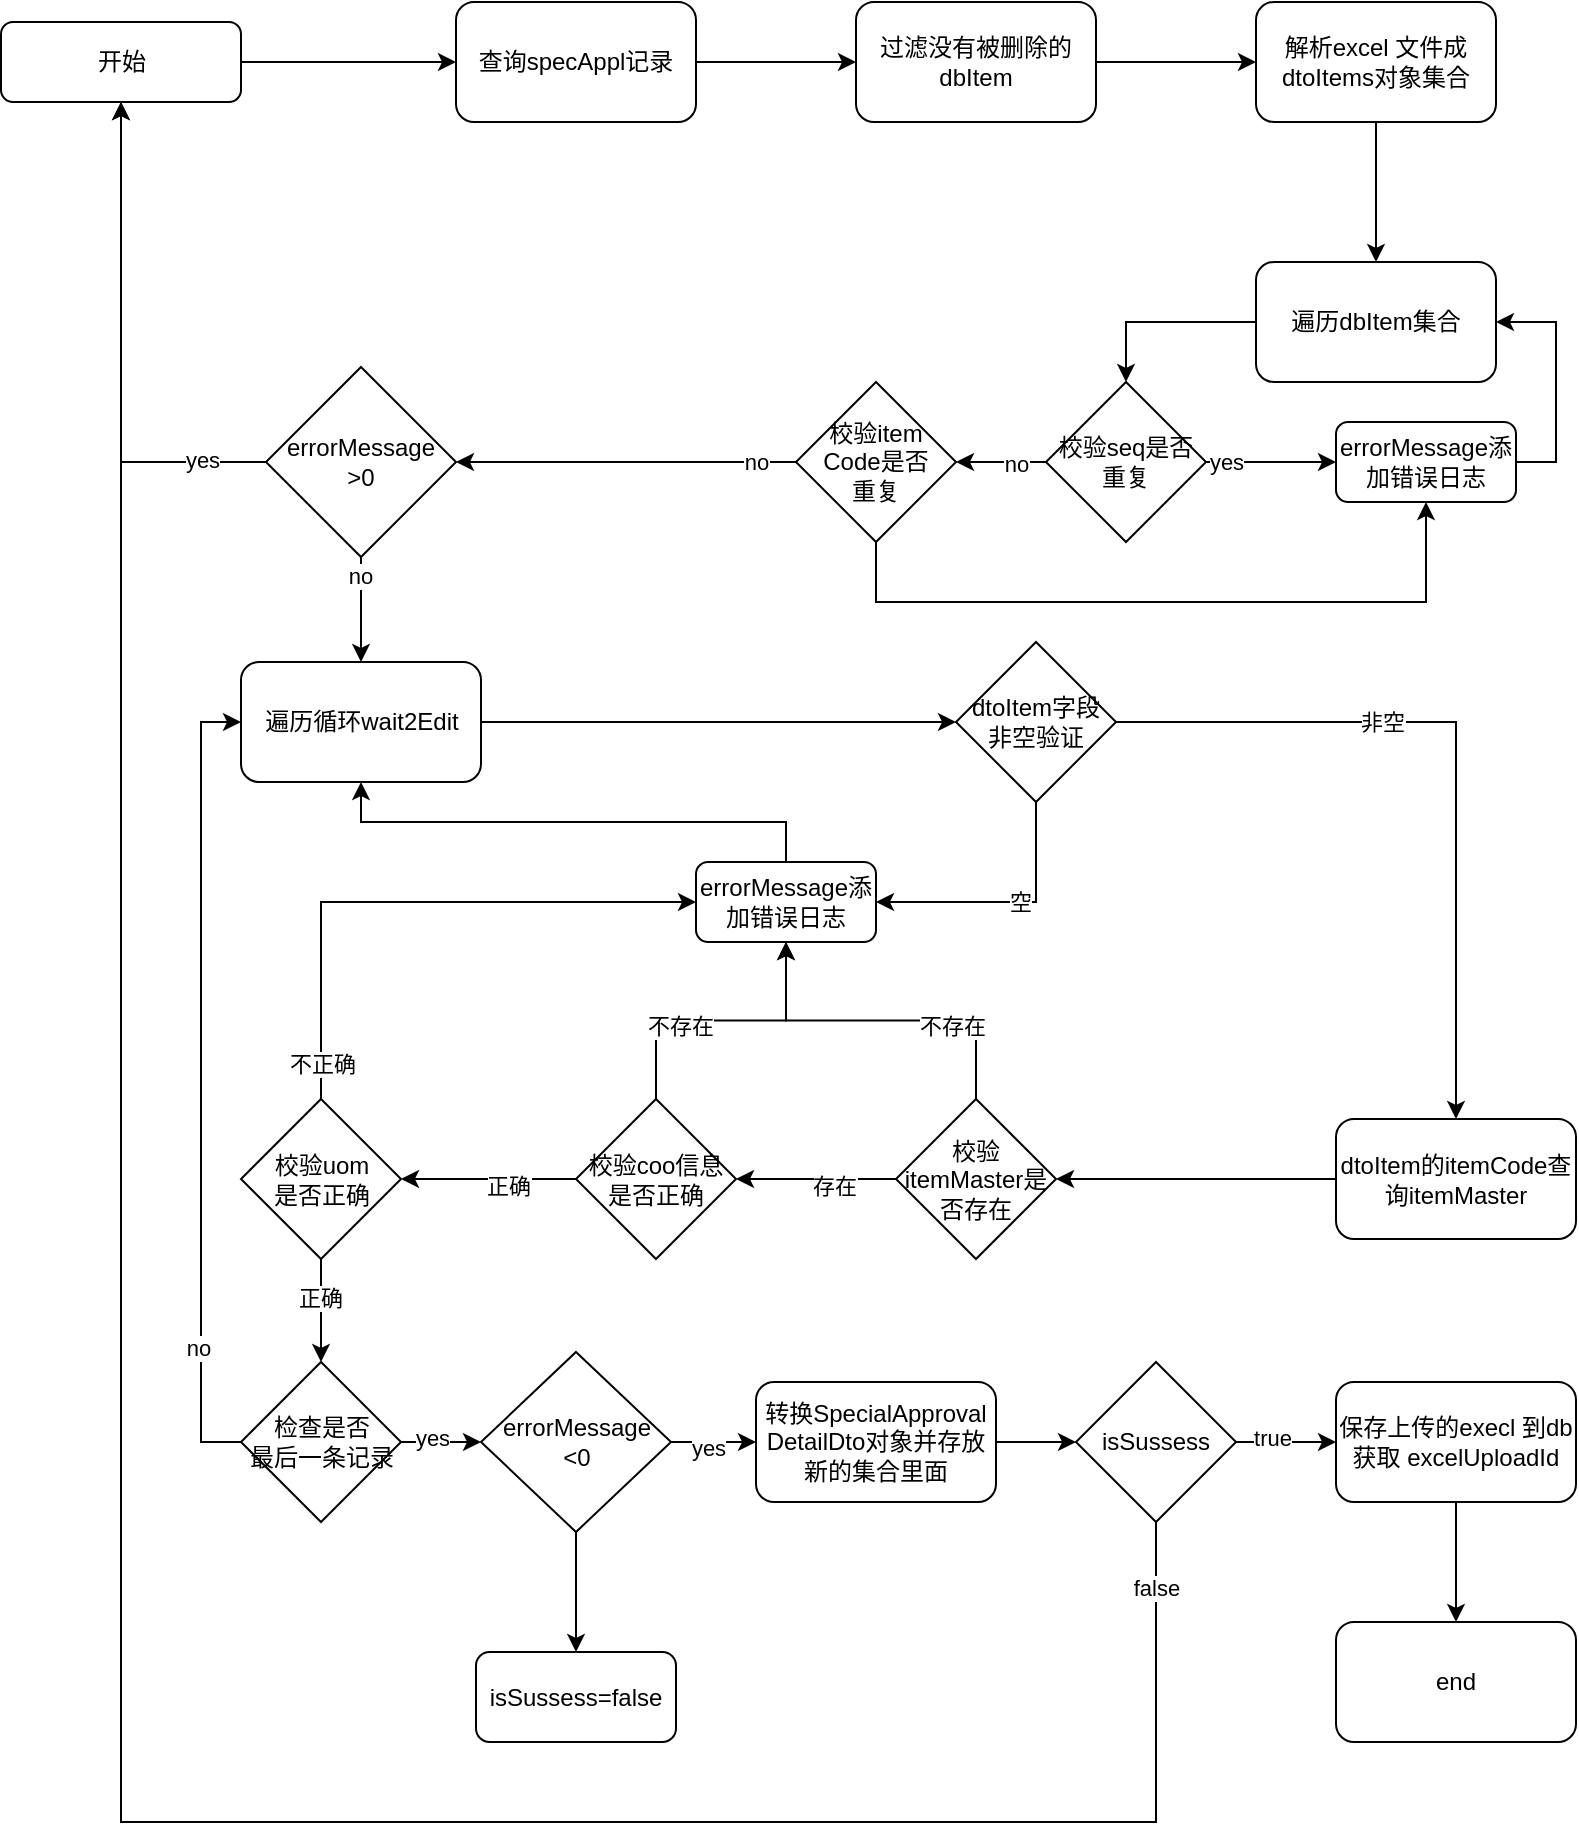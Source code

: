 <mxfile version="20.4.0" type="github">
  <diagram id="C5RBs43oDa-KdzZeNtuy" name="Page-1">
    <mxGraphModel dx="3076" dy="780" grid="1" gridSize="10" guides="1" tooltips="1" connect="1" arrows="1" fold="1" page="1" pageScale="1" pageWidth="827" pageHeight="1169" math="0" shadow="0">
      <root>
        <mxCell id="WIyWlLk6GJQsqaUBKTNV-0" />
        <mxCell id="WIyWlLk6GJQsqaUBKTNV-1" parent="WIyWlLk6GJQsqaUBKTNV-0" />
        <mxCell id="_UWJMSMbk28Q0Uw3pWes-2" value="" style="edgeStyle=orthogonalEdgeStyle;rounded=0;orthogonalLoop=1;jettySize=auto;html=1;" edge="1" parent="WIyWlLk6GJQsqaUBKTNV-1" source="_UWJMSMbk28Q0Uw3pWes-0" target="_UWJMSMbk28Q0Uw3pWes-1">
          <mxGeometry relative="1" as="geometry" />
        </mxCell>
        <mxCell id="_UWJMSMbk28Q0Uw3pWes-0" value="开始" style="rounded=1;whiteSpace=wrap;html=1;fontSize=12;glass=0;strokeWidth=1;shadow=0;" vertex="1" parent="WIyWlLk6GJQsqaUBKTNV-1">
          <mxGeometry x="-1637.5" y="30" width="120" height="40" as="geometry" />
        </mxCell>
        <mxCell id="_UWJMSMbk28Q0Uw3pWes-4" value="" style="edgeStyle=orthogonalEdgeStyle;rounded=0;orthogonalLoop=1;jettySize=auto;html=1;" edge="1" parent="WIyWlLk6GJQsqaUBKTNV-1" source="_UWJMSMbk28Q0Uw3pWes-1" target="_UWJMSMbk28Q0Uw3pWes-3">
          <mxGeometry relative="1" as="geometry" />
        </mxCell>
        <mxCell id="_UWJMSMbk28Q0Uw3pWes-1" value="查询specAppl记录" style="rounded=1;whiteSpace=wrap;html=1;glass=0;strokeWidth=1;shadow=0;" vertex="1" parent="WIyWlLk6GJQsqaUBKTNV-1">
          <mxGeometry x="-1410" y="20" width="120" height="60" as="geometry" />
        </mxCell>
        <mxCell id="_UWJMSMbk28Q0Uw3pWes-6" style="edgeStyle=orthogonalEdgeStyle;rounded=0;orthogonalLoop=1;jettySize=auto;html=1;exitX=1;exitY=0.5;exitDx=0;exitDy=0;entryX=0;entryY=0.5;entryDx=0;entryDy=0;" edge="1" parent="WIyWlLk6GJQsqaUBKTNV-1" source="_UWJMSMbk28Q0Uw3pWes-3" target="_UWJMSMbk28Q0Uw3pWes-5">
          <mxGeometry relative="1" as="geometry" />
        </mxCell>
        <mxCell id="_UWJMSMbk28Q0Uw3pWes-3" value="&lt;div&gt;过滤没有被删除的&lt;/div&gt;&lt;div&gt;dbItem&lt;br&gt;&lt;/div&gt;" style="rounded=1;whiteSpace=wrap;html=1;glass=0;strokeWidth=1;shadow=0;" vertex="1" parent="WIyWlLk6GJQsqaUBKTNV-1">
          <mxGeometry x="-1210" y="20" width="120" height="60" as="geometry" />
        </mxCell>
        <mxCell id="_UWJMSMbk28Q0Uw3pWes-8" style="edgeStyle=orthogonalEdgeStyle;rounded=0;orthogonalLoop=1;jettySize=auto;html=1;exitX=0.5;exitY=1;exitDx=0;exitDy=0;" edge="1" parent="WIyWlLk6GJQsqaUBKTNV-1" source="_UWJMSMbk28Q0Uw3pWes-5" target="_UWJMSMbk28Q0Uw3pWes-7">
          <mxGeometry relative="1" as="geometry" />
        </mxCell>
        <mxCell id="_UWJMSMbk28Q0Uw3pWes-5" value="解析excel 文件成dtoItems对象集合" style="rounded=1;whiteSpace=wrap;html=1;fontSize=12;glass=0;strokeWidth=1;shadow=0;" vertex="1" parent="WIyWlLk6GJQsqaUBKTNV-1">
          <mxGeometry x="-1010" y="20" width="120" height="60" as="geometry" />
        </mxCell>
        <mxCell id="_UWJMSMbk28Q0Uw3pWes-77" style="edgeStyle=orthogonalEdgeStyle;rounded=0;orthogonalLoop=1;jettySize=auto;html=1;exitX=0;exitY=0.5;exitDx=0;exitDy=0;entryX=0.5;entryY=0;entryDx=0;entryDy=0;" edge="1" parent="WIyWlLk6GJQsqaUBKTNV-1" source="_UWJMSMbk28Q0Uw3pWes-7" target="_UWJMSMbk28Q0Uw3pWes-9">
          <mxGeometry relative="1" as="geometry" />
        </mxCell>
        <mxCell id="_UWJMSMbk28Q0Uw3pWes-7" value="遍历dbItem集合" style="rounded=1;whiteSpace=wrap;html=1;" vertex="1" parent="WIyWlLk6GJQsqaUBKTNV-1">
          <mxGeometry x="-1010" y="150" width="120" height="60" as="geometry" />
        </mxCell>
        <mxCell id="_UWJMSMbk28Q0Uw3pWes-12" value="" style="edgeStyle=orthogonalEdgeStyle;rounded=0;orthogonalLoop=1;jettySize=auto;html=1;entryX=0;entryY=0.5;entryDx=0;entryDy=0;" edge="1" parent="WIyWlLk6GJQsqaUBKTNV-1" source="_UWJMSMbk28Q0Uw3pWes-9" target="_UWJMSMbk28Q0Uw3pWes-14">
          <mxGeometry relative="1" as="geometry">
            <mxPoint x="-700" y="310.5" as="targetPoint" />
          </mxGeometry>
        </mxCell>
        <mxCell id="_UWJMSMbk28Q0Uw3pWes-13" value="yes" style="edgeLabel;html=1;align=center;verticalAlign=middle;resizable=0;points=[];" vertex="1" connectable="0" parent="_UWJMSMbk28Q0Uw3pWes-12">
          <mxGeometry x="-0.259" y="1" relative="1" as="geometry">
            <mxPoint x="-14" y="1" as="offset" />
          </mxGeometry>
        </mxCell>
        <mxCell id="_UWJMSMbk28Q0Uw3pWes-17" style="edgeStyle=orthogonalEdgeStyle;rounded=0;orthogonalLoop=1;jettySize=auto;html=1;exitX=0;exitY=0.5;exitDx=0;exitDy=0;" edge="1" parent="WIyWlLk6GJQsqaUBKTNV-1" source="_UWJMSMbk28Q0Uw3pWes-9" target="_UWJMSMbk28Q0Uw3pWes-16">
          <mxGeometry relative="1" as="geometry" />
        </mxCell>
        <mxCell id="_UWJMSMbk28Q0Uw3pWes-18" value="no" style="edgeLabel;html=1;align=center;verticalAlign=middle;resizable=0;points=[];" vertex="1" connectable="0" parent="_UWJMSMbk28Q0Uw3pWes-17">
          <mxGeometry x="-0.329" y="1" relative="1" as="geometry">
            <mxPoint as="offset" />
          </mxGeometry>
        </mxCell>
        <mxCell id="_UWJMSMbk28Q0Uw3pWes-9" value="&lt;div&gt;校验seq是否&lt;/div&gt;&lt;div&gt;重复&lt;br&gt;&lt;/div&gt;" style="rhombus;whiteSpace=wrap;html=1;" vertex="1" parent="WIyWlLk6GJQsqaUBKTNV-1">
          <mxGeometry x="-1115" y="210" width="80" height="80" as="geometry" />
        </mxCell>
        <mxCell id="_UWJMSMbk28Q0Uw3pWes-78" style="edgeStyle=orthogonalEdgeStyle;rounded=0;orthogonalLoop=1;jettySize=auto;html=1;exitX=1;exitY=0.5;exitDx=0;exitDy=0;entryX=1;entryY=0.5;entryDx=0;entryDy=0;" edge="1" parent="WIyWlLk6GJQsqaUBKTNV-1" source="_UWJMSMbk28Q0Uw3pWes-14" target="_UWJMSMbk28Q0Uw3pWes-7">
          <mxGeometry relative="1" as="geometry" />
        </mxCell>
        <mxCell id="_UWJMSMbk28Q0Uw3pWes-14" value="errorMessage添加错误日志" style="rounded=1;whiteSpace=wrap;html=1;" vertex="1" parent="WIyWlLk6GJQsqaUBKTNV-1">
          <mxGeometry x="-970" y="230" width="90" height="40" as="geometry" />
        </mxCell>
        <mxCell id="_UWJMSMbk28Q0Uw3pWes-19" style="edgeStyle=orthogonalEdgeStyle;rounded=0;orthogonalLoop=1;jettySize=auto;html=1;exitX=0.5;exitY=1;exitDx=0;exitDy=0;entryX=0.5;entryY=1;entryDx=0;entryDy=0;" edge="1" parent="WIyWlLk6GJQsqaUBKTNV-1" source="_UWJMSMbk28Q0Uw3pWes-16" target="_UWJMSMbk28Q0Uw3pWes-14">
          <mxGeometry relative="1" as="geometry">
            <Array as="points">
              <mxPoint x="-1200" y="320" />
              <mxPoint x="-925" y="320" />
            </Array>
          </mxGeometry>
        </mxCell>
        <mxCell id="_UWJMSMbk28Q0Uw3pWes-22" value="" style="edgeStyle=orthogonalEdgeStyle;rounded=0;orthogonalLoop=1;jettySize=auto;html=1;entryX=1;entryY=0.5;entryDx=0;entryDy=0;" edge="1" parent="WIyWlLk6GJQsqaUBKTNV-1" source="_UWJMSMbk28Q0Uw3pWes-16" target="_UWJMSMbk28Q0Uw3pWes-23">
          <mxGeometry relative="1" as="geometry">
            <mxPoint x="-1036" y="310.5" as="targetPoint" />
          </mxGeometry>
        </mxCell>
        <mxCell id="_UWJMSMbk28Q0Uw3pWes-26" value="no" style="edgeLabel;html=1;align=center;verticalAlign=middle;resizable=0;points=[];" vertex="1" connectable="0" parent="_UWJMSMbk28Q0Uw3pWes-22">
          <mxGeometry x="-0.232" y="-2" relative="1" as="geometry">
            <mxPoint x="45" y="2" as="offset" />
          </mxGeometry>
        </mxCell>
        <mxCell id="_UWJMSMbk28Q0Uw3pWes-16" value="&lt;div&gt;校验item&lt;/div&gt;&lt;div&gt;Code是否&lt;/div&gt;&lt;div&gt;重复&lt;br&gt;&lt;/div&gt;" style="rhombus;whiteSpace=wrap;html=1;" vertex="1" parent="WIyWlLk6GJQsqaUBKTNV-1">
          <mxGeometry x="-1240" y="210" width="80" height="80" as="geometry" />
        </mxCell>
        <mxCell id="_UWJMSMbk28Q0Uw3pWes-24" style="edgeStyle=orthogonalEdgeStyle;rounded=0;orthogonalLoop=1;jettySize=auto;html=1;exitX=0;exitY=0.5;exitDx=0;exitDy=0;entryX=0.5;entryY=1;entryDx=0;entryDy=0;" edge="1" parent="WIyWlLk6GJQsqaUBKTNV-1" source="_UWJMSMbk28Q0Uw3pWes-23" target="_UWJMSMbk28Q0Uw3pWes-0">
          <mxGeometry relative="1" as="geometry" />
        </mxCell>
        <mxCell id="_UWJMSMbk28Q0Uw3pWes-27" value="yes" style="edgeLabel;html=1;align=center;verticalAlign=middle;resizable=0;points=[];" vertex="1" connectable="0" parent="_UWJMSMbk28Q0Uw3pWes-24">
          <mxGeometry x="-0.744" y="-1" relative="1" as="geometry">
            <mxPoint as="offset" />
          </mxGeometry>
        </mxCell>
        <mxCell id="_UWJMSMbk28Q0Uw3pWes-68" style="edgeStyle=orthogonalEdgeStyle;rounded=0;orthogonalLoop=1;jettySize=auto;html=1;exitX=0.5;exitY=1;exitDx=0;exitDy=0;" edge="1" parent="WIyWlLk6GJQsqaUBKTNV-1" source="_UWJMSMbk28Q0Uw3pWes-23" target="_UWJMSMbk28Q0Uw3pWes-29">
          <mxGeometry relative="1" as="geometry">
            <mxPoint x="-1175" y="358" as="sourcePoint" />
          </mxGeometry>
        </mxCell>
        <mxCell id="_UWJMSMbk28Q0Uw3pWes-70" value="no" style="edgeLabel;html=1;align=center;verticalAlign=middle;resizable=0;points=[];" vertex="1" connectable="0" parent="_UWJMSMbk28Q0Uw3pWes-68">
          <mxGeometry x="-0.661" y="-1" relative="1" as="geometry">
            <mxPoint as="offset" />
          </mxGeometry>
        </mxCell>
        <mxCell id="_UWJMSMbk28Q0Uw3pWes-23" value="&lt;div&gt;errorMessage&lt;/div&gt;&amp;gt;0" style="rhombus;whiteSpace=wrap;html=1;" vertex="1" parent="WIyWlLk6GJQsqaUBKTNV-1">
          <mxGeometry x="-1505" y="202.5" width="95" height="95" as="geometry" />
        </mxCell>
        <mxCell id="_UWJMSMbk28Q0Uw3pWes-28" style="edgeStyle=orthogonalEdgeStyle;rounded=0;orthogonalLoop=1;jettySize=auto;html=1;exitX=1;exitY=0.5;exitDx=0;exitDy=0;entryX=0;entryY=0.5;entryDx=0;entryDy=0;" edge="1" parent="WIyWlLk6GJQsqaUBKTNV-1" source="_UWJMSMbk28Q0Uw3pWes-29" target="_UWJMSMbk28Q0Uw3pWes-36">
          <mxGeometry relative="1" as="geometry">
            <mxPoint x="-1030" y="448.5" as="targetPoint" />
          </mxGeometry>
        </mxCell>
        <mxCell id="_UWJMSMbk28Q0Uw3pWes-29" value="遍历循环wait2Edit" style="rounded=1;whiteSpace=wrap;html=1;" vertex="1" parent="WIyWlLk6GJQsqaUBKTNV-1">
          <mxGeometry x="-1517.5" y="350" width="120" height="60" as="geometry" />
        </mxCell>
        <mxCell id="_UWJMSMbk28Q0Uw3pWes-30" value="" style="edgeStyle=orthogonalEdgeStyle;rounded=0;orthogonalLoop=1;jettySize=auto;html=1;exitX=1;exitY=0.5;exitDx=0;exitDy=0;" edge="1" parent="WIyWlLk6GJQsqaUBKTNV-1" source="_UWJMSMbk28Q0Uw3pWes-36" target="_UWJMSMbk28Q0Uw3pWes-33">
          <mxGeometry relative="1" as="geometry">
            <mxPoint x="-970" y="478.5" as="sourcePoint" />
          </mxGeometry>
        </mxCell>
        <mxCell id="_UWJMSMbk28Q0Uw3pWes-31" value="非空" style="edgeLabel;html=1;align=center;verticalAlign=middle;resizable=0;points=[];" vertex="1" connectable="0" parent="_UWJMSMbk28Q0Uw3pWes-30">
          <mxGeometry x="-0.277" relative="1" as="geometry">
            <mxPoint as="offset" />
          </mxGeometry>
        </mxCell>
        <mxCell id="_UWJMSMbk28Q0Uw3pWes-32" value="" style="edgeStyle=orthogonalEdgeStyle;rounded=0;orthogonalLoop=1;jettySize=auto;html=1;entryX=1;entryY=0.5;entryDx=0;entryDy=0;" edge="1" parent="WIyWlLk6GJQsqaUBKTNV-1" source="_UWJMSMbk28Q0Uw3pWes-33" target="_UWJMSMbk28Q0Uw3pWes-43">
          <mxGeometry relative="1" as="geometry">
            <mxPoint x="-1100" y="608.5" as="targetPoint" />
          </mxGeometry>
        </mxCell>
        <mxCell id="_UWJMSMbk28Q0Uw3pWes-33" value="dtoItem的itemCode查询itemMaster" style="rounded=1;whiteSpace=wrap;html=1;" vertex="1" parent="WIyWlLk6GJQsqaUBKTNV-1">
          <mxGeometry x="-970" y="578.5" width="120" height="60" as="geometry" />
        </mxCell>
        <mxCell id="_UWJMSMbk28Q0Uw3pWes-34" style="edgeStyle=orthogonalEdgeStyle;rounded=0;orthogonalLoop=1;jettySize=auto;html=1;exitX=0.5;exitY=1;exitDx=0;exitDy=0;entryX=1;entryY=0.5;entryDx=0;entryDy=0;" edge="1" parent="WIyWlLk6GJQsqaUBKTNV-1" source="_UWJMSMbk28Q0Uw3pWes-36" target="_UWJMSMbk28Q0Uw3pWes-38">
          <mxGeometry relative="1" as="geometry" />
        </mxCell>
        <mxCell id="_UWJMSMbk28Q0Uw3pWes-35" value="空" style="edgeLabel;html=1;align=center;verticalAlign=middle;resizable=0;points=[];" vertex="1" connectable="0" parent="_UWJMSMbk28Q0Uw3pWes-34">
          <mxGeometry x="-0.1" relative="1" as="geometry">
            <mxPoint as="offset" />
          </mxGeometry>
        </mxCell>
        <mxCell id="_UWJMSMbk28Q0Uw3pWes-36" value="&lt;div&gt;dtoItem字段&lt;/div&gt;&lt;div&gt;非空验证&lt;br&gt;&lt;/div&gt;" style="rhombus;whiteSpace=wrap;html=1;" vertex="1" parent="WIyWlLk6GJQsqaUBKTNV-1">
          <mxGeometry x="-1160" y="340" width="80" height="80" as="geometry" />
        </mxCell>
        <mxCell id="_UWJMSMbk28Q0Uw3pWes-79" style="edgeStyle=orthogonalEdgeStyle;rounded=0;orthogonalLoop=1;jettySize=auto;html=1;exitX=0.5;exitY=0;exitDx=0;exitDy=0;entryX=0.5;entryY=1;entryDx=0;entryDy=0;" edge="1" parent="WIyWlLk6GJQsqaUBKTNV-1" source="_UWJMSMbk28Q0Uw3pWes-38" target="_UWJMSMbk28Q0Uw3pWes-29">
          <mxGeometry relative="1" as="geometry" />
        </mxCell>
        <mxCell id="_UWJMSMbk28Q0Uw3pWes-38" value="errorMessage添加错误日志" style="rounded=1;whiteSpace=wrap;html=1;" vertex="1" parent="WIyWlLk6GJQsqaUBKTNV-1">
          <mxGeometry x="-1290" y="450" width="90" height="40" as="geometry" />
        </mxCell>
        <mxCell id="_UWJMSMbk28Q0Uw3pWes-41" value="" style="edgeStyle=orthogonalEdgeStyle;rounded=0;orthogonalLoop=1;jettySize=auto;html=1;" edge="1" parent="WIyWlLk6GJQsqaUBKTNV-1" source="_UWJMSMbk28Q0Uw3pWes-43" target="_UWJMSMbk28Q0Uw3pWes-48">
          <mxGeometry relative="1" as="geometry" />
        </mxCell>
        <mxCell id="_UWJMSMbk28Q0Uw3pWes-42" value="存在" style="edgeLabel;html=1;align=center;verticalAlign=middle;resizable=0;points=[];" vertex="1" connectable="0" parent="_UWJMSMbk28Q0Uw3pWes-41">
          <mxGeometry x="-0.225" y="3" relative="1" as="geometry">
            <mxPoint as="offset" />
          </mxGeometry>
        </mxCell>
        <mxCell id="_UWJMSMbk28Q0Uw3pWes-88" style="edgeStyle=orthogonalEdgeStyle;rounded=0;orthogonalLoop=1;jettySize=auto;html=1;exitX=0.5;exitY=0;exitDx=0;exitDy=0;entryX=0.5;entryY=1;entryDx=0;entryDy=0;" edge="1" parent="WIyWlLk6GJQsqaUBKTNV-1" source="_UWJMSMbk28Q0Uw3pWes-43" target="_UWJMSMbk28Q0Uw3pWes-38">
          <mxGeometry relative="1" as="geometry" />
        </mxCell>
        <mxCell id="_UWJMSMbk28Q0Uw3pWes-90" value="不存在" style="edgeLabel;html=1;align=center;verticalAlign=middle;resizable=0;points=[];" vertex="1" connectable="0" parent="_UWJMSMbk28Q0Uw3pWes-88">
          <mxGeometry x="-0.398" y="2" relative="1" as="geometry">
            <mxPoint as="offset" />
          </mxGeometry>
        </mxCell>
        <mxCell id="_UWJMSMbk28Q0Uw3pWes-43" value="校验itemMaster是否存在" style="rhombus;whiteSpace=wrap;html=1;" vertex="1" parent="WIyWlLk6GJQsqaUBKTNV-1">
          <mxGeometry x="-1190" y="568.5" width="80" height="80" as="geometry" />
        </mxCell>
        <mxCell id="_UWJMSMbk28Q0Uw3pWes-46" value="" style="edgeStyle=orthogonalEdgeStyle;rounded=0;orthogonalLoop=1;jettySize=auto;html=1;" edge="1" parent="WIyWlLk6GJQsqaUBKTNV-1" source="_UWJMSMbk28Q0Uw3pWes-48" target="_UWJMSMbk28Q0Uw3pWes-52">
          <mxGeometry relative="1" as="geometry" />
        </mxCell>
        <mxCell id="_UWJMSMbk28Q0Uw3pWes-47" value="正确" style="edgeLabel;html=1;align=center;verticalAlign=middle;resizable=0;points=[];" vertex="1" connectable="0" parent="_UWJMSMbk28Q0Uw3pWes-46">
          <mxGeometry x="-0.225" y="3" relative="1" as="geometry">
            <mxPoint as="offset" />
          </mxGeometry>
        </mxCell>
        <mxCell id="_UWJMSMbk28Q0Uw3pWes-89" style="edgeStyle=orthogonalEdgeStyle;rounded=0;orthogonalLoop=1;jettySize=auto;html=1;exitX=0.5;exitY=0;exitDx=0;exitDy=0;entryX=0.5;entryY=1;entryDx=0;entryDy=0;" edge="1" parent="WIyWlLk6GJQsqaUBKTNV-1" source="_UWJMSMbk28Q0Uw3pWes-48" target="_UWJMSMbk28Q0Uw3pWes-38">
          <mxGeometry relative="1" as="geometry" />
        </mxCell>
        <mxCell id="_UWJMSMbk28Q0Uw3pWes-91" value="不存在" style="edgeLabel;html=1;align=center;verticalAlign=middle;resizable=0;points=[];" vertex="1" connectable="0" parent="_UWJMSMbk28Q0Uw3pWes-89">
          <mxGeometry x="-0.286" y="-2" relative="1" as="geometry">
            <mxPoint as="offset" />
          </mxGeometry>
        </mxCell>
        <mxCell id="_UWJMSMbk28Q0Uw3pWes-48" value="校验coo信息是否正确" style="rhombus;whiteSpace=wrap;html=1;" vertex="1" parent="WIyWlLk6GJQsqaUBKTNV-1">
          <mxGeometry x="-1350" y="568.5" width="80" height="80" as="geometry" />
        </mxCell>
        <mxCell id="_UWJMSMbk28Q0Uw3pWes-49" style="edgeStyle=orthogonalEdgeStyle;rounded=0;orthogonalLoop=1;jettySize=auto;html=1;exitX=0.5;exitY=0;exitDx=0;exitDy=0;entryX=0;entryY=0.5;entryDx=0;entryDy=0;" edge="1" parent="WIyWlLk6GJQsqaUBKTNV-1" source="_UWJMSMbk28Q0Uw3pWes-52" target="_UWJMSMbk28Q0Uw3pWes-38">
          <mxGeometry relative="1" as="geometry" />
        </mxCell>
        <mxCell id="_UWJMSMbk28Q0Uw3pWes-50" value="不正确" style="edgeLabel;html=1;align=center;verticalAlign=middle;resizable=0;points=[];" vertex="1" connectable="0" parent="_UWJMSMbk28Q0Uw3pWes-49">
          <mxGeometry x="-0.81" y="2" relative="1" as="geometry">
            <mxPoint x="2" y="9" as="offset" />
          </mxGeometry>
        </mxCell>
        <mxCell id="_UWJMSMbk28Q0Uw3pWes-81" style="edgeStyle=orthogonalEdgeStyle;rounded=0;orthogonalLoop=1;jettySize=auto;html=1;exitX=0.5;exitY=1;exitDx=0;exitDy=0;entryX=0.5;entryY=0;entryDx=0;entryDy=0;" edge="1" parent="WIyWlLk6GJQsqaUBKTNV-1" source="_UWJMSMbk28Q0Uw3pWes-52" target="_UWJMSMbk28Q0Uw3pWes-80">
          <mxGeometry relative="1" as="geometry" />
        </mxCell>
        <mxCell id="_UWJMSMbk28Q0Uw3pWes-82" value="正确" style="edgeLabel;html=1;align=center;verticalAlign=middle;resizable=0;points=[];" vertex="1" connectable="0" parent="_UWJMSMbk28Q0Uw3pWes-81">
          <mxGeometry x="-0.252" y="-1" relative="1" as="geometry">
            <mxPoint as="offset" />
          </mxGeometry>
        </mxCell>
        <mxCell id="_UWJMSMbk28Q0Uw3pWes-52" value="&lt;div&gt;校验uom&lt;/div&gt;&lt;div&gt;是否正确&lt;br&gt;&lt;/div&gt;" style="rhombus;whiteSpace=wrap;html=1;" vertex="1" parent="WIyWlLk6GJQsqaUBKTNV-1">
          <mxGeometry x="-1517.5" y="568.5" width="80" height="80" as="geometry" />
        </mxCell>
        <mxCell id="_UWJMSMbk28Q0Uw3pWes-53" value="" style="edgeStyle=orthogonalEdgeStyle;rounded=0;orthogonalLoop=1;jettySize=auto;html=1;exitX=1;exitY=0.5;exitDx=0;exitDy=0;" edge="1" parent="WIyWlLk6GJQsqaUBKTNV-1" source="_UWJMSMbk28Q0Uw3pWes-57" target="_UWJMSMbk28Q0Uw3pWes-59">
          <mxGeometry relative="1" as="geometry" />
        </mxCell>
        <mxCell id="_UWJMSMbk28Q0Uw3pWes-54" value="yes" style="edgeLabel;html=1;align=center;verticalAlign=middle;resizable=0;points=[];" vertex="1" connectable="0" parent="_UWJMSMbk28Q0Uw3pWes-53">
          <mxGeometry x="-0.192" y="-3" relative="1" as="geometry">
            <mxPoint x="1" as="offset" />
          </mxGeometry>
        </mxCell>
        <mxCell id="_UWJMSMbk28Q0Uw3pWes-83" style="edgeStyle=orthogonalEdgeStyle;rounded=0;orthogonalLoop=1;jettySize=auto;html=1;exitX=0.5;exitY=1;exitDx=0;exitDy=0;entryX=0.5;entryY=0;entryDx=0;entryDy=0;" edge="1" parent="WIyWlLk6GJQsqaUBKTNV-1" source="_UWJMSMbk28Q0Uw3pWes-57" target="_UWJMSMbk28Q0Uw3pWes-60">
          <mxGeometry relative="1" as="geometry" />
        </mxCell>
        <mxCell id="_UWJMSMbk28Q0Uw3pWes-57" value="&lt;div&gt;errorMessage&lt;/div&gt;&lt;div&gt;&amp;lt;0&lt;br&gt;&lt;/div&gt;" style="rhombus;whiteSpace=wrap;html=1;" vertex="1" parent="WIyWlLk6GJQsqaUBKTNV-1">
          <mxGeometry x="-1397.5" y="695" width="95" height="90" as="geometry" />
        </mxCell>
        <mxCell id="_UWJMSMbk28Q0Uw3pWes-58" style="edgeStyle=orthogonalEdgeStyle;rounded=0;orthogonalLoop=1;jettySize=auto;html=1;exitX=1;exitY=0.5;exitDx=0;exitDy=0;entryX=0;entryY=0.5;entryDx=0;entryDy=0;" edge="1" parent="WIyWlLk6GJQsqaUBKTNV-1" source="_UWJMSMbk28Q0Uw3pWes-59" target="_UWJMSMbk28Q0Uw3pWes-64">
          <mxGeometry relative="1" as="geometry" />
        </mxCell>
        <mxCell id="_UWJMSMbk28Q0Uw3pWes-59" value="&lt;div&gt;转换SpecialApproval&lt;/div&gt;&lt;div&gt;DetailDto对象并存放新的集合里面&lt;/div&gt;" style="rounded=1;whiteSpace=wrap;html=1;" vertex="1" parent="WIyWlLk6GJQsqaUBKTNV-1">
          <mxGeometry x="-1260" y="710" width="120" height="60" as="geometry" />
        </mxCell>
        <mxCell id="_UWJMSMbk28Q0Uw3pWes-60" value="isSussess=false" style="rounded=1;whiteSpace=wrap;html=1;" vertex="1" parent="WIyWlLk6GJQsqaUBKTNV-1">
          <mxGeometry x="-1400" y="845" width="100" height="45" as="geometry" />
        </mxCell>
        <mxCell id="_UWJMSMbk28Q0Uw3pWes-61" value="" style="edgeStyle=orthogonalEdgeStyle;rounded=0;orthogonalLoop=1;jettySize=auto;html=1;entryX=0;entryY=0.5;entryDx=0;entryDy=0;" edge="1" parent="WIyWlLk6GJQsqaUBKTNV-1" source="_UWJMSMbk28Q0Uw3pWes-64" target="_UWJMSMbk28Q0Uw3pWes-74">
          <mxGeometry relative="1" as="geometry">
            <mxPoint x="-992" y="905" as="targetPoint" />
          </mxGeometry>
        </mxCell>
        <mxCell id="_UWJMSMbk28Q0Uw3pWes-62" value="true" style="edgeLabel;html=1;align=center;verticalAlign=middle;resizable=0;points=[];" vertex="1" connectable="0" parent="_UWJMSMbk28Q0Uw3pWes-61">
          <mxGeometry x="-0.274" y="2" relative="1" as="geometry">
            <mxPoint as="offset" />
          </mxGeometry>
        </mxCell>
        <mxCell id="_UWJMSMbk28Q0Uw3pWes-71" style="edgeStyle=orthogonalEdgeStyle;rounded=0;orthogonalLoop=1;jettySize=auto;html=1;exitX=0.5;exitY=1;exitDx=0;exitDy=0;entryX=0.5;entryY=1;entryDx=0;entryDy=0;" edge="1" parent="WIyWlLk6GJQsqaUBKTNV-1" source="_UWJMSMbk28Q0Uw3pWes-64" target="_UWJMSMbk28Q0Uw3pWes-0">
          <mxGeometry relative="1" as="geometry">
            <Array as="points">
              <mxPoint x="-1060" y="930" />
              <mxPoint x="-1577" y="930" />
            </Array>
          </mxGeometry>
        </mxCell>
        <mxCell id="_UWJMSMbk28Q0Uw3pWes-72" value="false" style="edgeLabel;html=1;align=center;verticalAlign=middle;resizable=0;points=[];" vertex="1" connectable="0" parent="_UWJMSMbk28Q0Uw3pWes-71">
          <mxGeometry x="-0.957" relative="1" as="geometry">
            <mxPoint as="offset" />
          </mxGeometry>
        </mxCell>
        <mxCell id="_UWJMSMbk28Q0Uw3pWes-64" value="isSussess" style="rhombus;whiteSpace=wrap;html=1;" vertex="1" parent="WIyWlLk6GJQsqaUBKTNV-1">
          <mxGeometry x="-1100" y="700" width="80" height="80" as="geometry" />
        </mxCell>
        <mxCell id="_UWJMSMbk28Q0Uw3pWes-73" value="" style="edgeStyle=orthogonalEdgeStyle;rounded=0;orthogonalLoop=1;jettySize=auto;html=1;" edge="1" parent="WIyWlLk6GJQsqaUBKTNV-1" source="_UWJMSMbk28Q0Uw3pWes-74" target="_UWJMSMbk28Q0Uw3pWes-75">
          <mxGeometry relative="1" as="geometry" />
        </mxCell>
        <mxCell id="_UWJMSMbk28Q0Uw3pWes-74" value="&lt;div&gt;保存上传的execl 到db&lt;/div&gt;&lt;div&gt;获取 excelUploadId&lt;br&gt;&lt;/div&gt;" style="rounded=1;whiteSpace=wrap;html=1;" vertex="1" parent="WIyWlLk6GJQsqaUBKTNV-1">
          <mxGeometry x="-970" y="710" width="120" height="60" as="geometry" />
        </mxCell>
        <mxCell id="_UWJMSMbk28Q0Uw3pWes-75" value="&lt;div&gt;end&lt;/div&gt;" style="rounded=1;whiteSpace=wrap;html=1;" vertex="1" parent="WIyWlLk6GJQsqaUBKTNV-1">
          <mxGeometry x="-970" y="830" width="120" height="60" as="geometry" />
        </mxCell>
        <mxCell id="_UWJMSMbk28Q0Uw3pWes-84" style="edgeStyle=orthogonalEdgeStyle;rounded=0;orthogonalLoop=1;jettySize=auto;html=1;exitX=1;exitY=0.5;exitDx=0;exitDy=0;entryX=0;entryY=0.5;entryDx=0;entryDy=0;" edge="1" parent="WIyWlLk6GJQsqaUBKTNV-1" source="_UWJMSMbk28Q0Uw3pWes-80" target="_UWJMSMbk28Q0Uw3pWes-57">
          <mxGeometry relative="1" as="geometry" />
        </mxCell>
        <mxCell id="_UWJMSMbk28Q0Uw3pWes-85" value="yes" style="edgeLabel;html=1;align=center;verticalAlign=middle;resizable=0;points=[];" vertex="1" connectable="0" parent="_UWJMSMbk28Q0Uw3pWes-84">
          <mxGeometry x="-0.243" y="2" relative="1" as="geometry">
            <mxPoint as="offset" />
          </mxGeometry>
        </mxCell>
        <mxCell id="_UWJMSMbk28Q0Uw3pWes-86" style="edgeStyle=orthogonalEdgeStyle;rounded=0;orthogonalLoop=1;jettySize=auto;html=1;exitX=0;exitY=0.5;exitDx=0;exitDy=0;entryX=0;entryY=0.5;entryDx=0;entryDy=0;" edge="1" parent="WIyWlLk6GJQsqaUBKTNV-1" source="_UWJMSMbk28Q0Uw3pWes-80" target="_UWJMSMbk28Q0Uw3pWes-29">
          <mxGeometry relative="1" as="geometry" />
        </mxCell>
        <mxCell id="_UWJMSMbk28Q0Uw3pWes-87" value="no" style="edgeLabel;html=1;align=center;verticalAlign=middle;resizable=0;points=[];" vertex="1" connectable="0" parent="_UWJMSMbk28Q0Uw3pWes-86">
          <mxGeometry x="-0.665" y="3" relative="1" as="geometry">
            <mxPoint x="1" as="offset" />
          </mxGeometry>
        </mxCell>
        <mxCell id="_UWJMSMbk28Q0Uw3pWes-80" value="&lt;div&gt;检查是否&lt;/div&gt;&lt;div&gt;最后一条记录&lt;br&gt;&lt;/div&gt;" style="rhombus;whiteSpace=wrap;html=1;" vertex="1" parent="WIyWlLk6GJQsqaUBKTNV-1">
          <mxGeometry x="-1517.5" y="700" width="80" height="80" as="geometry" />
        </mxCell>
      </root>
    </mxGraphModel>
  </diagram>
</mxfile>
